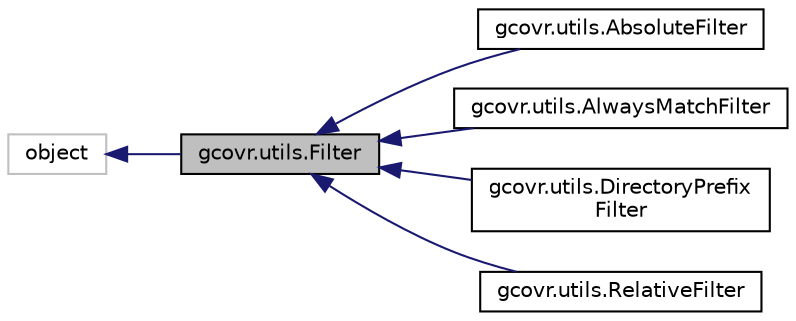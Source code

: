 digraph "gcovr.utils.Filter"
{
 // LATEX_PDF_SIZE
  edge [fontname="Helvetica",fontsize="10",labelfontname="Helvetica",labelfontsize="10"];
  node [fontname="Helvetica",fontsize="10",shape=record];
  rankdir="LR";
  Node1 [label="gcovr.utils.Filter",height=0.2,width=0.4,color="black", fillcolor="grey75", style="filled", fontcolor="black",tooltip=" "];
  Node2 -> Node1 [dir="back",color="midnightblue",fontsize="10",style="solid",fontname="Helvetica"];
  Node2 [label="object",height=0.2,width=0.4,color="grey75", fillcolor="white", style="filled",tooltip=" "];
  Node1 -> Node3 [dir="back",color="midnightblue",fontsize="10",style="solid",fontname="Helvetica"];
  Node3 [label="gcovr.utils.AbsoluteFilter",height=0.2,width=0.4,color="black", fillcolor="white", style="filled",URL="$classgcovr_1_1utils_1_1AbsoluteFilter.html",tooltip=" "];
  Node1 -> Node4 [dir="back",color="midnightblue",fontsize="10",style="solid",fontname="Helvetica"];
  Node4 [label="gcovr.utils.AlwaysMatchFilter",height=0.2,width=0.4,color="black", fillcolor="white", style="filled",URL="$classgcovr_1_1utils_1_1AlwaysMatchFilter.html",tooltip=" "];
  Node1 -> Node5 [dir="back",color="midnightblue",fontsize="10",style="solid",fontname="Helvetica"];
  Node5 [label="gcovr.utils.DirectoryPrefix\lFilter",height=0.2,width=0.4,color="black", fillcolor="white", style="filled",URL="$classgcovr_1_1utils_1_1DirectoryPrefixFilter.html",tooltip=" "];
  Node1 -> Node6 [dir="back",color="midnightblue",fontsize="10",style="solid",fontname="Helvetica"];
  Node6 [label="gcovr.utils.RelativeFilter",height=0.2,width=0.4,color="black", fillcolor="white", style="filled",URL="$classgcovr_1_1utils_1_1RelativeFilter.html",tooltip=" "];
}
